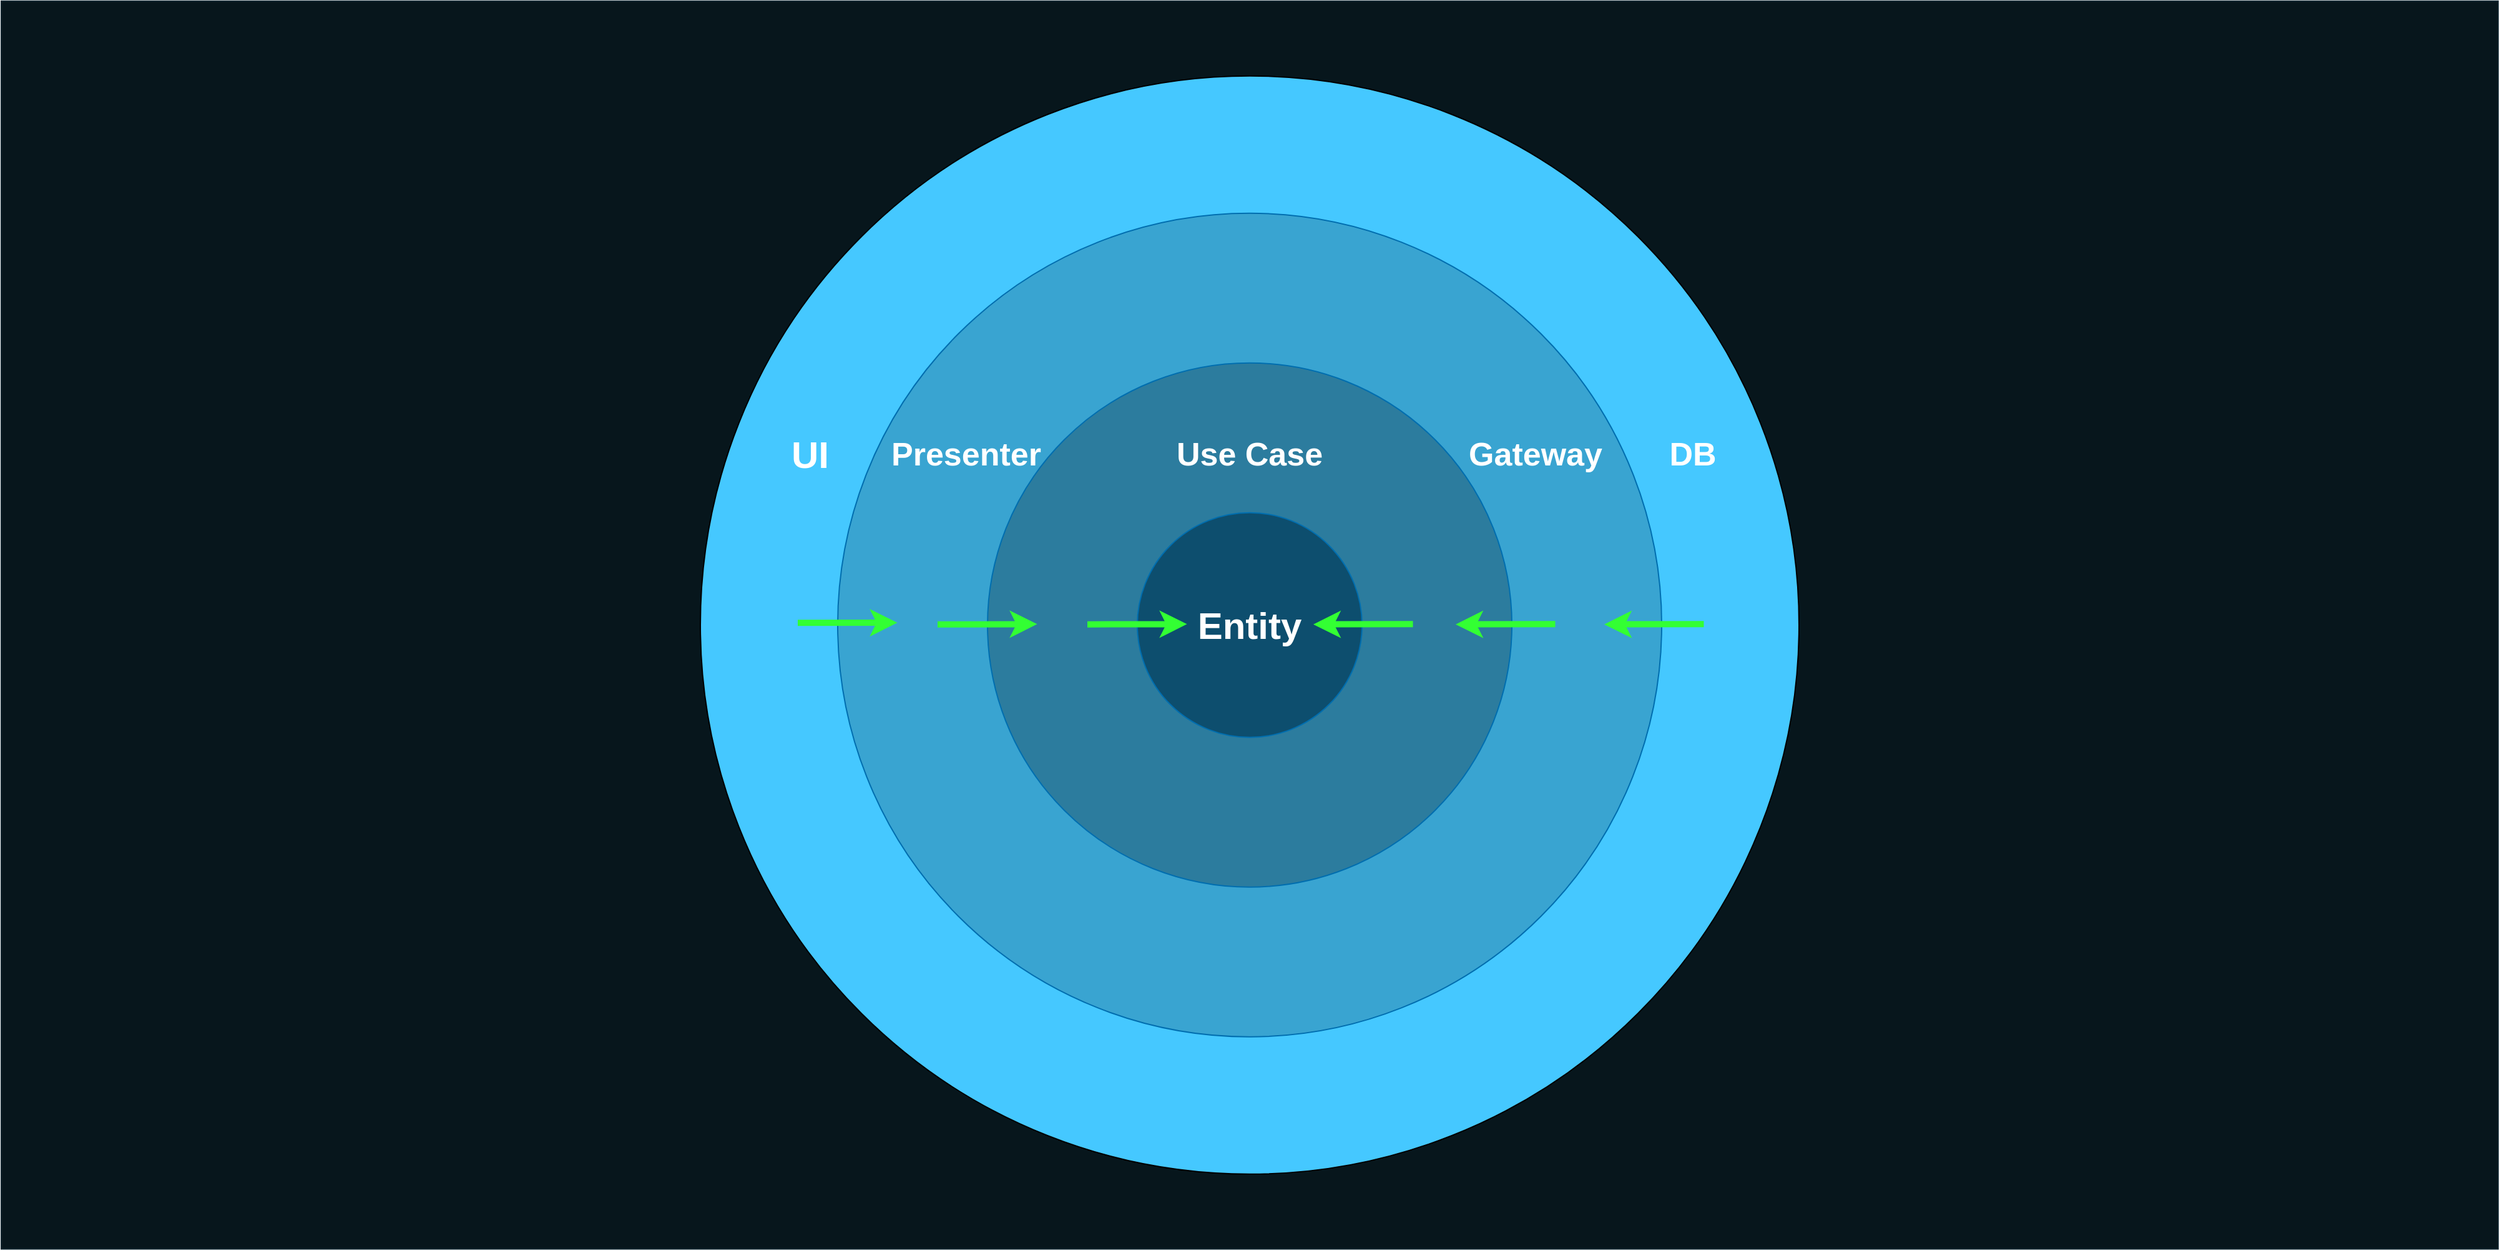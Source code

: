 <mxfile version="13.2.4" type="device"><diagram name="Page-1" id="b5b7bab2-c9e2-2cf4-8b2a-24fd1a2a6d21"><mxGraphModel dx="4512" dy="2343" grid="1" gridSize="10" guides="1" tooltips="1" connect="1" arrows="1" fold="1" page="1" pageScale="1" pageWidth="827" pageHeight="1169" background="#ffffff" math="0" shadow="0"><root><mxCell id="0"/><mxCell id="1" parent="0"/><mxCell id="crDRbli0xWPwZ9U8P9Jx-28" value="" style="rounded=0;whiteSpace=wrap;html=1;fillColor=#07161C;fontSize=30;fontColor=#FFFFFF;strokeColor=#0C242E;" parent="1" vertex="1"><mxGeometry x="-2440" y="-503.12" width="2000" height="1000" as="geometry"/></mxCell><mxCell id="crDRbli0xWPwZ9U8P9Jx-9" value="" style="ellipse;whiteSpace=wrap;html=1;aspect=fixed;fillColor=#45C8FF;fontSize=30;labelPosition=center;verticalLabelPosition=top;align=center;verticalAlign=bottom;" parent="1" vertex="1"><mxGeometry x="-1880" y="-443.12" width="880" height="880" as="geometry"/></mxCell><mxCell id="crDRbli0xWPwZ9U8P9Jx-5" value="" style="ellipse;whiteSpace=wrap;html=1;aspect=fixed;fillColor=#39A4D1;fontSize=30;labelPosition=center;verticalLabelPosition=top;align=center;verticalAlign=bottom;fontStyle=0;strokeColor=#006EAF;fontColor=#ffffff;" parent="1" vertex="1"><mxGeometry x="-1770" y="-333.12" width="660" height="660" as="geometry"/></mxCell><mxCell id="crDRbli0xWPwZ9U8P9Jx-3" value="" style="ellipse;whiteSpace=wrap;html=1;aspect=fixed;fillColor=#2C7C9E;fontSize=30;labelPosition=center;verticalLabelPosition=top;align=center;verticalAlign=bottom;strokeColor=#006EAF;fontColor=#ffffff;" parent="1" vertex="1"><mxGeometry x="-1650" y="-213.12" width="420" height="420" as="geometry"/></mxCell><mxCell id="crDRbli0xWPwZ9U8P9Jx-2" value="Entity" style="ellipse;whiteSpace=wrap;html=1;aspect=fixed;fillColor=#0D4E6E;fontSize=30;fontStyle=1;strokeColor=#006EAF;fontColor=#ffffff;" parent="1" vertex="1"><mxGeometry x="-1530" y="-93.12" width="180" height="180" as="geometry"/></mxCell><mxCell id="crDRbli0xWPwZ9U8P9Jx-4" value="Use Case" style="text;html=1;strokeColor=none;fillColor=none;align=center;verticalAlign=middle;whiteSpace=wrap;rounded=0;fontSize=26;fontStyle=1;fontColor=#FFFFFF;" parent="1" vertex="1"><mxGeometry x="-1525" y="-175.12" width="170" height="70" as="geometry"/></mxCell><mxCell id="crDRbli0xWPwZ9U8P9Jx-6" value="Presenter" style="text;html=1;strokeColor=none;fillColor=none;align=center;verticalAlign=middle;whiteSpace=wrap;rounded=0;fontSize=26;fontStyle=1;fontColor=#FFFFFF;" parent="1" vertex="1"><mxGeometry x="-1752" y="-180.12" width="170" height="80" as="geometry"/></mxCell><mxCell id="crDRbli0xWPwZ9U8P9Jx-7" value="Gateway" style="text;html=1;strokeColor=none;fillColor=none;align=center;verticalAlign=middle;whiteSpace=wrap;rounded=0;fontSize=26;fontStyle=1;fontColor=#FFFFFF;" parent="1" vertex="1"><mxGeometry x="-1270" y="-180.12" width="118" height="80" as="geometry"/></mxCell><mxCell id="crDRbli0xWPwZ9U8P9Jx-10" value="DB" style="text;html=1;strokeColor=none;fillColor=none;align=center;verticalAlign=middle;whiteSpace=wrap;rounded=0;fontSize=26;fontStyle=1;fontColor=#FFFFFF;" parent="1" vertex="1"><mxGeometry x="-1140" y="-165.12" width="110" height="50" as="geometry"/></mxCell><mxCell id="crDRbli0xWPwZ9U8P9Jx-11" value="UI" style="text;html=1;strokeColor=none;fillColor=none;align=center;verticalAlign=middle;whiteSpace=wrap;rounded=0;fontSize=30;fontStyle=1;fontColor=#FFFFFF;" parent="1" vertex="1"><mxGeometry x="-1832" y="-180.12" width="80" height="80" as="geometry"/></mxCell><mxCell id="KN3CI6yh6VGvBSLB6Sde-1" value="" style="endArrow=classic;html=1;labelBackgroundColor=none;strokeColor=#33FF33;strokeWidth=5;fontSize=17;fontColor=#FFFFFF;exitX=0.155;exitY=0.463;exitDx=0;exitDy=0;exitPerimeter=0;entryX=0.102;entryY=0.499;entryDx=0;entryDy=0;entryPerimeter=0;" edge="1" parent="1"><mxGeometry width="50" height="50" relative="1" as="geometry"><mxPoint x="-1802" y="-4.83" as="sourcePoint"/><mxPoint x="-1722.24" y="-5" as="targetPoint"/></mxGeometry></mxCell><mxCell id="KN3CI6yh6VGvBSLB6Sde-2" value="" style="endArrow=classic;html=1;labelBackgroundColor=none;strokeColor=#33FF33;strokeWidth=5;fontSize=17;fontColor=#FFFFFF;exitX=0.155;exitY=0.463;exitDx=0;exitDy=0;exitPerimeter=0;entryX=0.102;entryY=0.499;entryDx=0;entryDy=0;entryPerimeter=0;" edge="1" parent="1"><mxGeometry width="50" height="50" relative="1" as="geometry"><mxPoint x="-1690" y="-3.66" as="sourcePoint"/><mxPoint x="-1610.24" y="-3.83" as="targetPoint"/></mxGeometry></mxCell><mxCell id="KN3CI6yh6VGvBSLB6Sde-3" value="" style="endArrow=classic;html=1;labelBackgroundColor=none;strokeColor=#33FF33;strokeWidth=5;fontSize=17;fontColor=#FFFFFF;exitX=0.155;exitY=0.463;exitDx=0;exitDy=0;exitPerimeter=0;entryX=0.102;entryY=0.499;entryDx=0;entryDy=0;entryPerimeter=0;" edge="1" parent="1"><mxGeometry width="50" height="50" relative="1" as="geometry"><mxPoint x="-1570" y="-3.66" as="sourcePoint"/><mxPoint x="-1490.24" y="-3.83" as="targetPoint"/></mxGeometry></mxCell><mxCell id="KN3CI6yh6VGvBSLB6Sde-4" value="" style="endArrow=none;html=1;labelBackgroundColor=none;strokeColor=#33FF33;strokeWidth=5;fontSize=17;fontColor=#FFFFFF;exitX=0.155;exitY=0.463;exitDx=0;exitDy=0;exitPerimeter=0;entryX=0.102;entryY=0.499;entryDx=0;entryDy=0;entryPerimeter=0;startArrow=classic;startFill=0;endFill=0;" edge="1" parent="1"><mxGeometry width="50" height="50" relative="1" as="geometry"><mxPoint x="-1389" y="-3.66" as="sourcePoint"/><mxPoint x="-1309.24" y="-3.83" as="targetPoint"/></mxGeometry></mxCell><mxCell id="KN3CI6yh6VGvBSLB6Sde-7" value="" style="endArrow=none;html=1;labelBackgroundColor=none;strokeColor=#33FF33;strokeWidth=5;fontSize=17;fontColor=#FFFFFF;exitX=0.155;exitY=0.463;exitDx=0;exitDy=0;exitPerimeter=0;entryX=0.102;entryY=0.499;entryDx=0;entryDy=0;entryPerimeter=0;startArrow=classic;startFill=0;endFill=0;" edge="1" parent="1"><mxGeometry width="50" height="50" relative="1" as="geometry"><mxPoint x="-1275" y="-3.66" as="sourcePoint"/><mxPoint x="-1195.24" y="-3.83" as="targetPoint"/></mxGeometry></mxCell><mxCell id="KN3CI6yh6VGvBSLB6Sde-8" value="" style="endArrow=none;html=1;labelBackgroundColor=none;strokeColor=#33FF33;strokeWidth=5;fontSize=17;fontColor=#FFFFFF;exitX=0.155;exitY=0.463;exitDx=0;exitDy=0;exitPerimeter=0;entryX=0.102;entryY=0.499;entryDx=0;entryDy=0;entryPerimeter=0;startArrow=classic;startFill=0;endFill=0;" edge="1" parent="1"><mxGeometry width="50" height="50" relative="1" as="geometry"><mxPoint x="-1156.0" y="-3.66" as="sourcePoint"/><mxPoint x="-1076.24" y="-3.83" as="targetPoint"/></mxGeometry></mxCell></root></mxGraphModel></diagram></mxfile>
